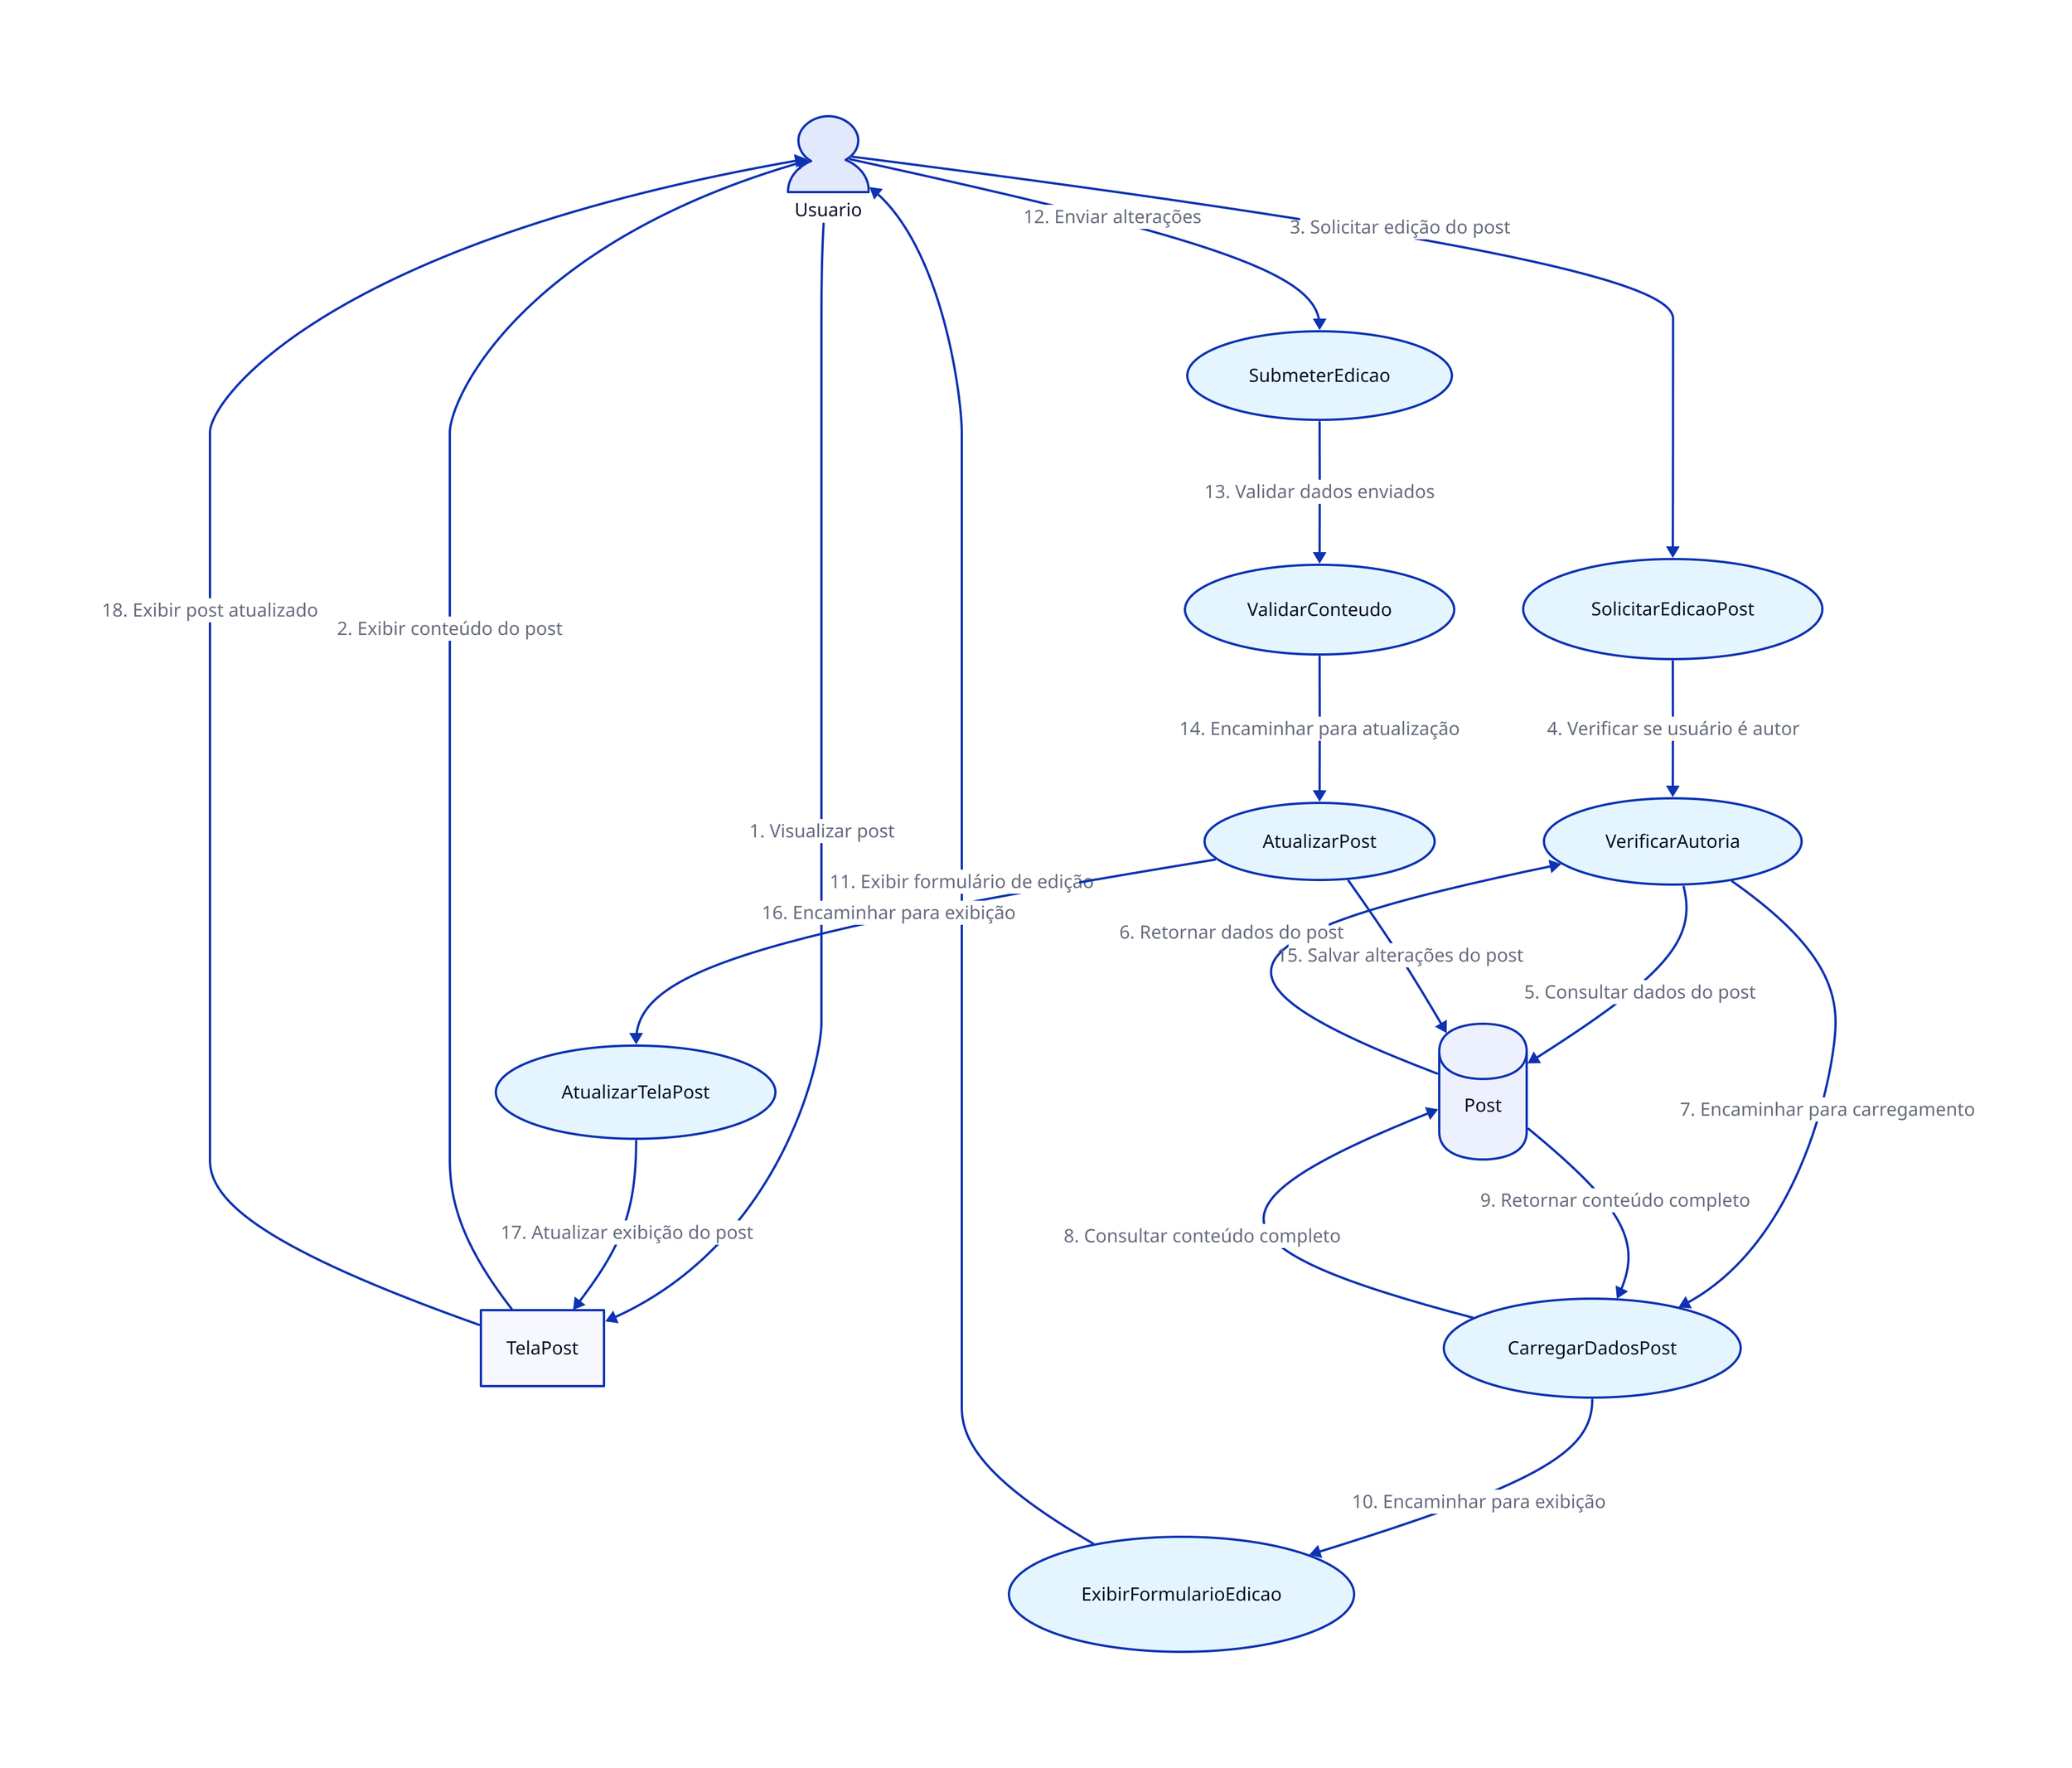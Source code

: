 Usuario: {
  shape: person
}

TelaPost: {
  shape: rectangle
}

SolicitarEdicaoPost: {
  shape: oval
  style.fill: "#E5F5FF"
}

VerificarAutoria: {
  shape: oval
  style.fill: "#E5F5FF"
}

CarregarDadosPost: {
  shape: oval
  style.fill: "#E5F5FF"
}

ExibirFormularioEdicao: {
  shape: oval
  style.fill: "#E5F5FF"
}

SubmeterEdicao: {
  shape: oval
  style.fill: "#E5F5FF"
}

ValidarConteudo: {
  shape: oval
  style.fill: "#E5F5FF"
}

AtualizarPost: {
  shape: oval
  style.fill: "#E5F5FF"
}

AtualizarTelaPost: {
  shape: oval
  style.fill: "#E5F5FF"
}

Post: {
  shape: cylinder
}

Usuario -> TelaPost: "1. Visualizar post"
TelaPost -> Usuario: "2. Exibir conteúdo do post"
Usuario -> SolicitarEdicaoPost: "3. Solicitar edição do post"
SolicitarEdicaoPost -> VerificarAutoria: "4. Verificar se usuário é autor"
VerificarAutoria -> Post: "5. Consultar dados do post"
Post -> VerificarAutoria: "6. Retornar dados do post"
VerificarAutoria -> CarregarDadosPost: "7. Encaminhar para carregamento"
CarregarDadosPost -> Post: "8. Consultar conteúdo completo"
Post -> CarregarDadosPost: "9. Retornar conteúdo completo"
CarregarDadosPost -> ExibirFormularioEdicao: "10. Encaminhar para exibição"
ExibirFormularioEdicao -> Usuario: "11. Exibir formulário de edição"
Usuario -> SubmeterEdicao: "12. Enviar alterações"
SubmeterEdicao -> ValidarConteudo: "13. Validar dados enviados"
ValidarConteudo -> AtualizarPost: "14. Encaminhar para atualização"
AtualizarPost -> Post: "15. Salvar alterações do post"
AtualizarPost -> AtualizarTelaPost: "16. Encaminhar para exibição"
AtualizarTelaPost -> TelaPost: "17. Atualizar exibição do post"
TelaPost -> Usuario: "18. Exibir post atualizado"
